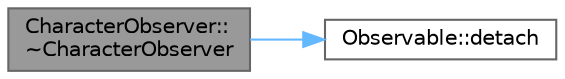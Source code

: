 digraph "CharacterObserver::~CharacterObserver"
{
 // LATEX_PDF_SIZE
  bgcolor="transparent";
  edge [fontname=Helvetica,fontsize=10,labelfontname=Helvetica,labelfontsize=10];
  node [fontname=Helvetica,fontsize=10,shape=box,height=0.2,width=0.4];
  rankdir="LR";
  Node1 [id="Node000001",label="CharacterObserver::\l~CharacterObserver",height=0.2,width=0.4,color="gray40", fillcolor="grey60", style="filled", fontcolor="black",tooltip=" "];
  Node1 -> Node2 [id="edge1_Node000001_Node000002",color="steelblue1",style="solid",tooltip=" "];
  Node2 [id="Node000002",label="Observable::detach",height=0.2,width=0.4,color="grey40", fillcolor="white", style="filled",URL="$class_observable.html#a242e67bc26e3934370e863af3c08d1cb",tooltip="Detaches an observer from the Observable object."];
}
